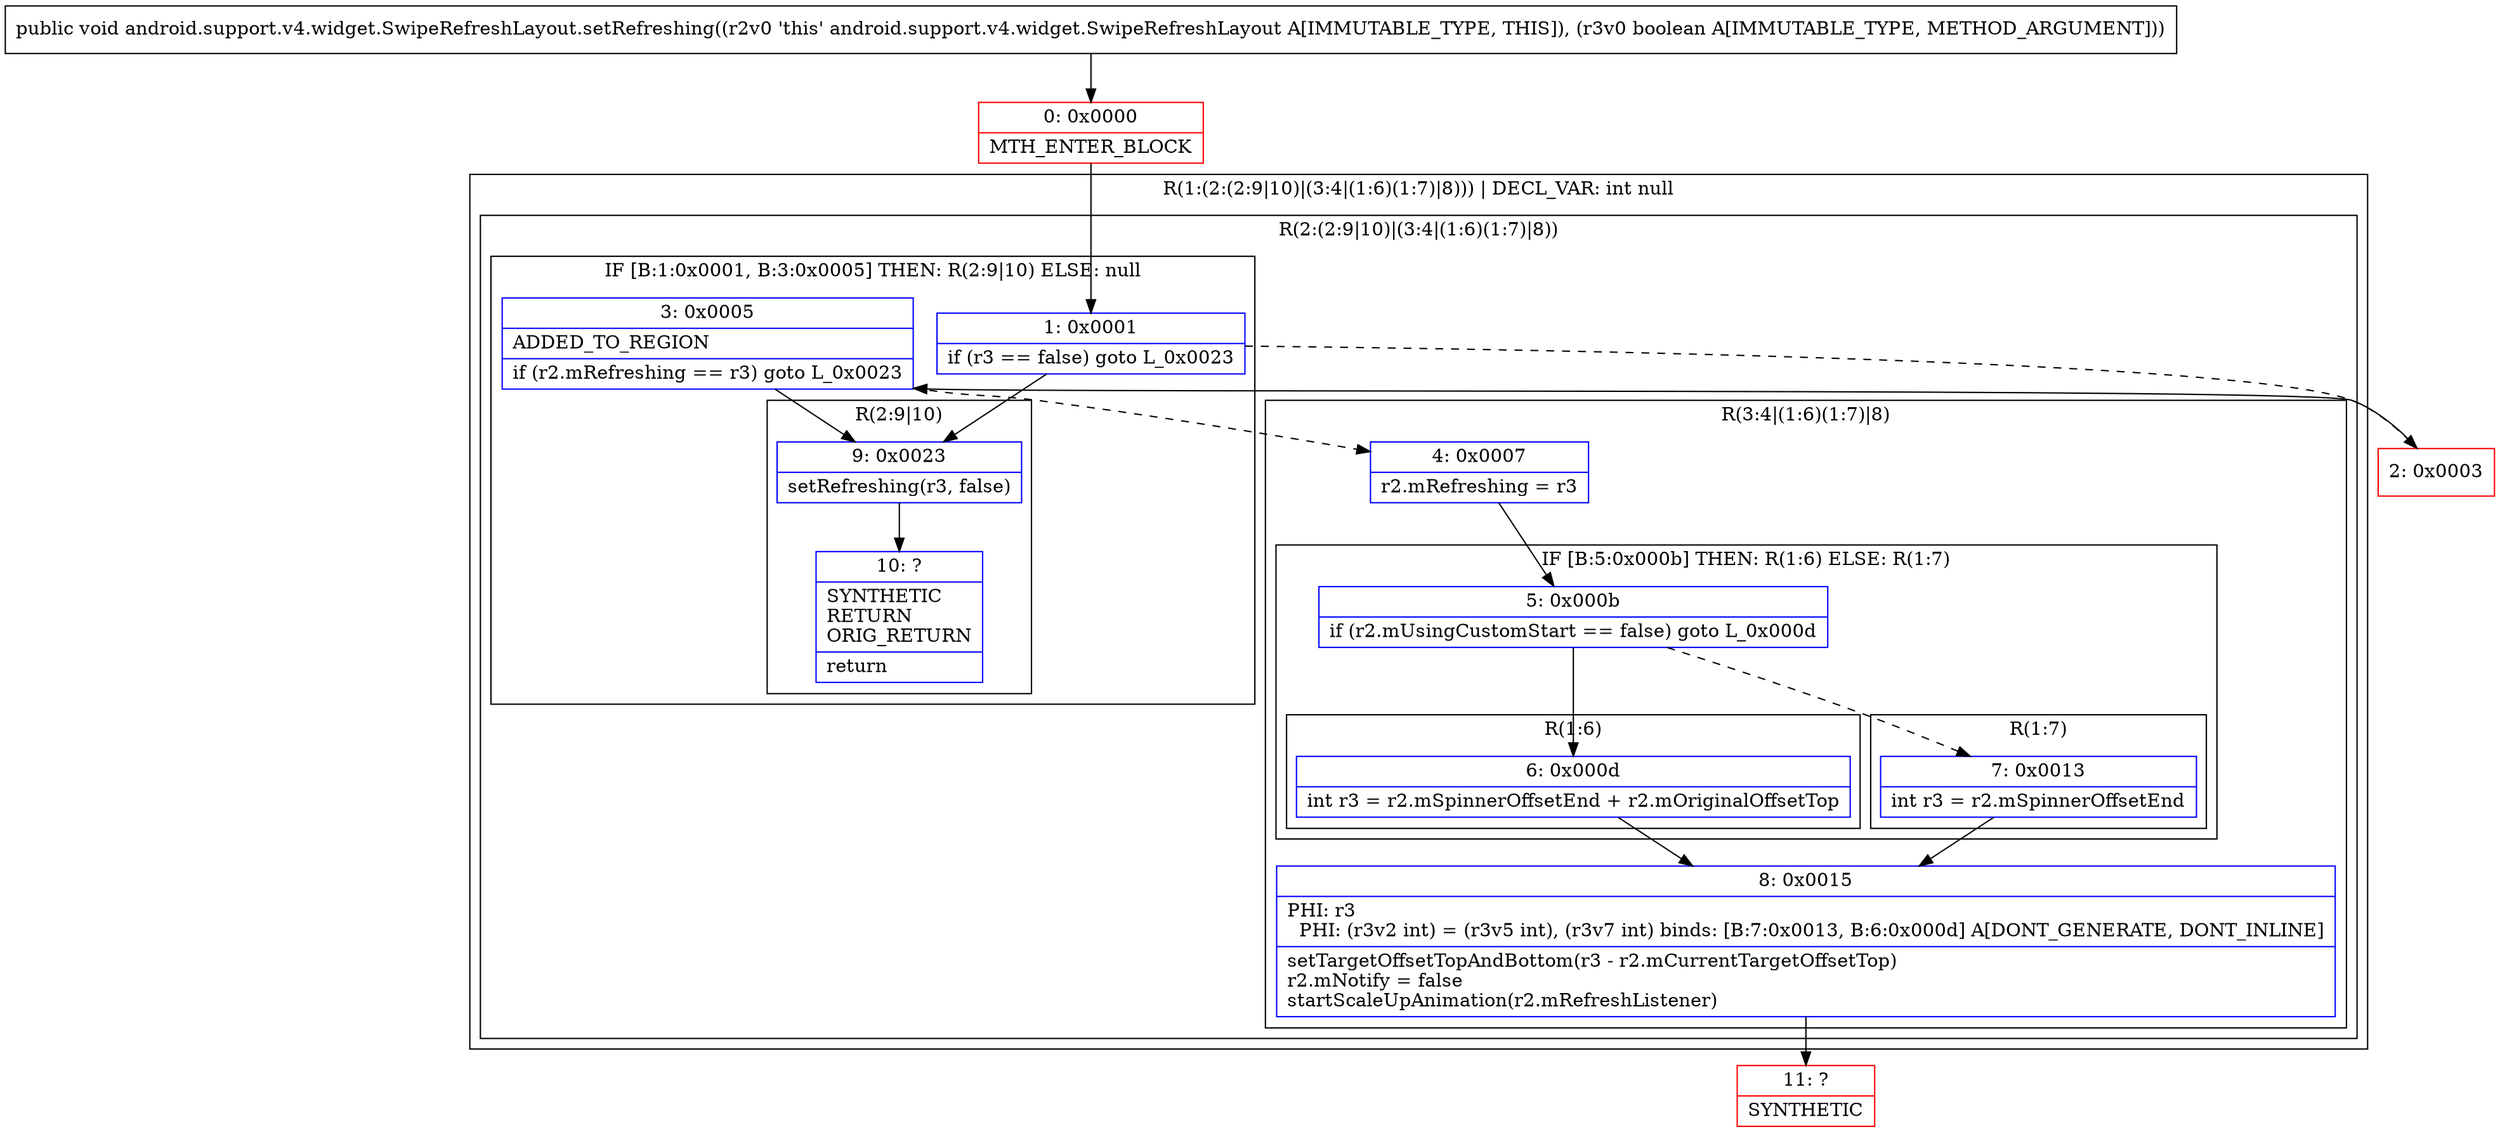digraph "CFG forandroid.support.v4.widget.SwipeRefreshLayout.setRefreshing(Z)V" {
subgraph cluster_Region_455306583 {
label = "R(1:(2:(2:9|10)|(3:4|(1:6)(1:7)|8))) | DECL_VAR: int null\l";
node [shape=record,color=blue];
subgraph cluster_Region_1824078815 {
label = "R(2:(2:9|10)|(3:4|(1:6)(1:7)|8))";
node [shape=record,color=blue];
subgraph cluster_IfRegion_1141746067 {
label = "IF [B:1:0x0001, B:3:0x0005] THEN: R(2:9|10) ELSE: null";
node [shape=record,color=blue];
Node_1 [shape=record,label="{1\:\ 0x0001|if (r3 == false) goto L_0x0023\l}"];
Node_3 [shape=record,label="{3\:\ 0x0005|ADDED_TO_REGION\l|if (r2.mRefreshing == r3) goto L_0x0023\l}"];
subgraph cluster_Region_1130583975 {
label = "R(2:9|10)";
node [shape=record,color=blue];
Node_9 [shape=record,label="{9\:\ 0x0023|setRefreshing(r3, false)\l}"];
Node_10 [shape=record,label="{10\:\ ?|SYNTHETIC\lRETURN\lORIG_RETURN\l|return\l}"];
}
}
subgraph cluster_Region_1135268681 {
label = "R(3:4|(1:6)(1:7)|8)";
node [shape=record,color=blue];
Node_4 [shape=record,label="{4\:\ 0x0007|r2.mRefreshing = r3\l}"];
subgraph cluster_IfRegion_1726512928 {
label = "IF [B:5:0x000b] THEN: R(1:6) ELSE: R(1:7)";
node [shape=record,color=blue];
Node_5 [shape=record,label="{5\:\ 0x000b|if (r2.mUsingCustomStart == false) goto L_0x000d\l}"];
subgraph cluster_Region_15361542 {
label = "R(1:6)";
node [shape=record,color=blue];
Node_6 [shape=record,label="{6\:\ 0x000d|int r3 = r2.mSpinnerOffsetEnd + r2.mOriginalOffsetTop\l}"];
}
subgraph cluster_Region_2041298553 {
label = "R(1:7)";
node [shape=record,color=blue];
Node_7 [shape=record,label="{7\:\ 0x0013|int r3 = r2.mSpinnerOffsetEnd\l}"];
}
}
Node_8 [shape=record,label="{8\:\ 0x0015|PHI: r3 \l  PHI: (r3v2 int) = (r3v5 int), (r3v7 int) binds: [B:7:0x0013, B:6:0x000d] A[DONT_GENERATE, DONT_INLINE]\l|setTargetOffsetTopAndBottom(r3 \- r2.mCurrentTargetOffsetTop)\lr2.mNotify = false\lstartScaleUpAnimation(r2.mRefreshListener)\l}"];
}
}
}
Node_0 [shape=record,color=red,label="{0\:\ 0x0000|MTH_ENTER_BLOCK\l}"];
Node_2 [shape=record,color=red,label="{2\:\ 0x0003}"];
Node_11 [shape=record,color=red,label="{11\:\ ?|SYNTHETIC\l}"];
MethodNode[shape=record,label="{public void android.support.v4.widget.SwipeRefreshLayout.setRefreshing((r2v0 'this' android.support.v4.widget.SwipeRefreshLayout A[IMMUTABLE_TYPE, THIS]), (r3v0 boolean A[IMMUTABLE_TYPE, METHOD_ARGUMENT])) }"];
MethodNode -> Node_0;
Node_1 -> Node_2[style=dashed];
Node_1 -> Node_9;
Node_3 -> Node_4[style=dashed];
Node_3 -> Node_9;
Node_9 -> Node_10;
Node_4 -> Node_5;
Node_5 -> Node_6;
Node_5 -> Node_7[style=dashed];
Node_6 -> Node_8;
Node_7 -> Node_8;
Node_8 -> Node_11;
Node_0 -> Node_1;
Node_2 -> Node_3;
}

